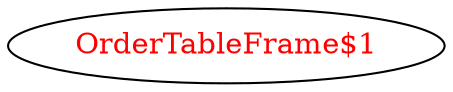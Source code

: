 digraph dependencyGraph {
 concentrate=true;
 ranksep="2.0";
 rankdir="LR"; 
 splines="ortho";
"OrderTableFrame$1" [fontcolor="red"];
}